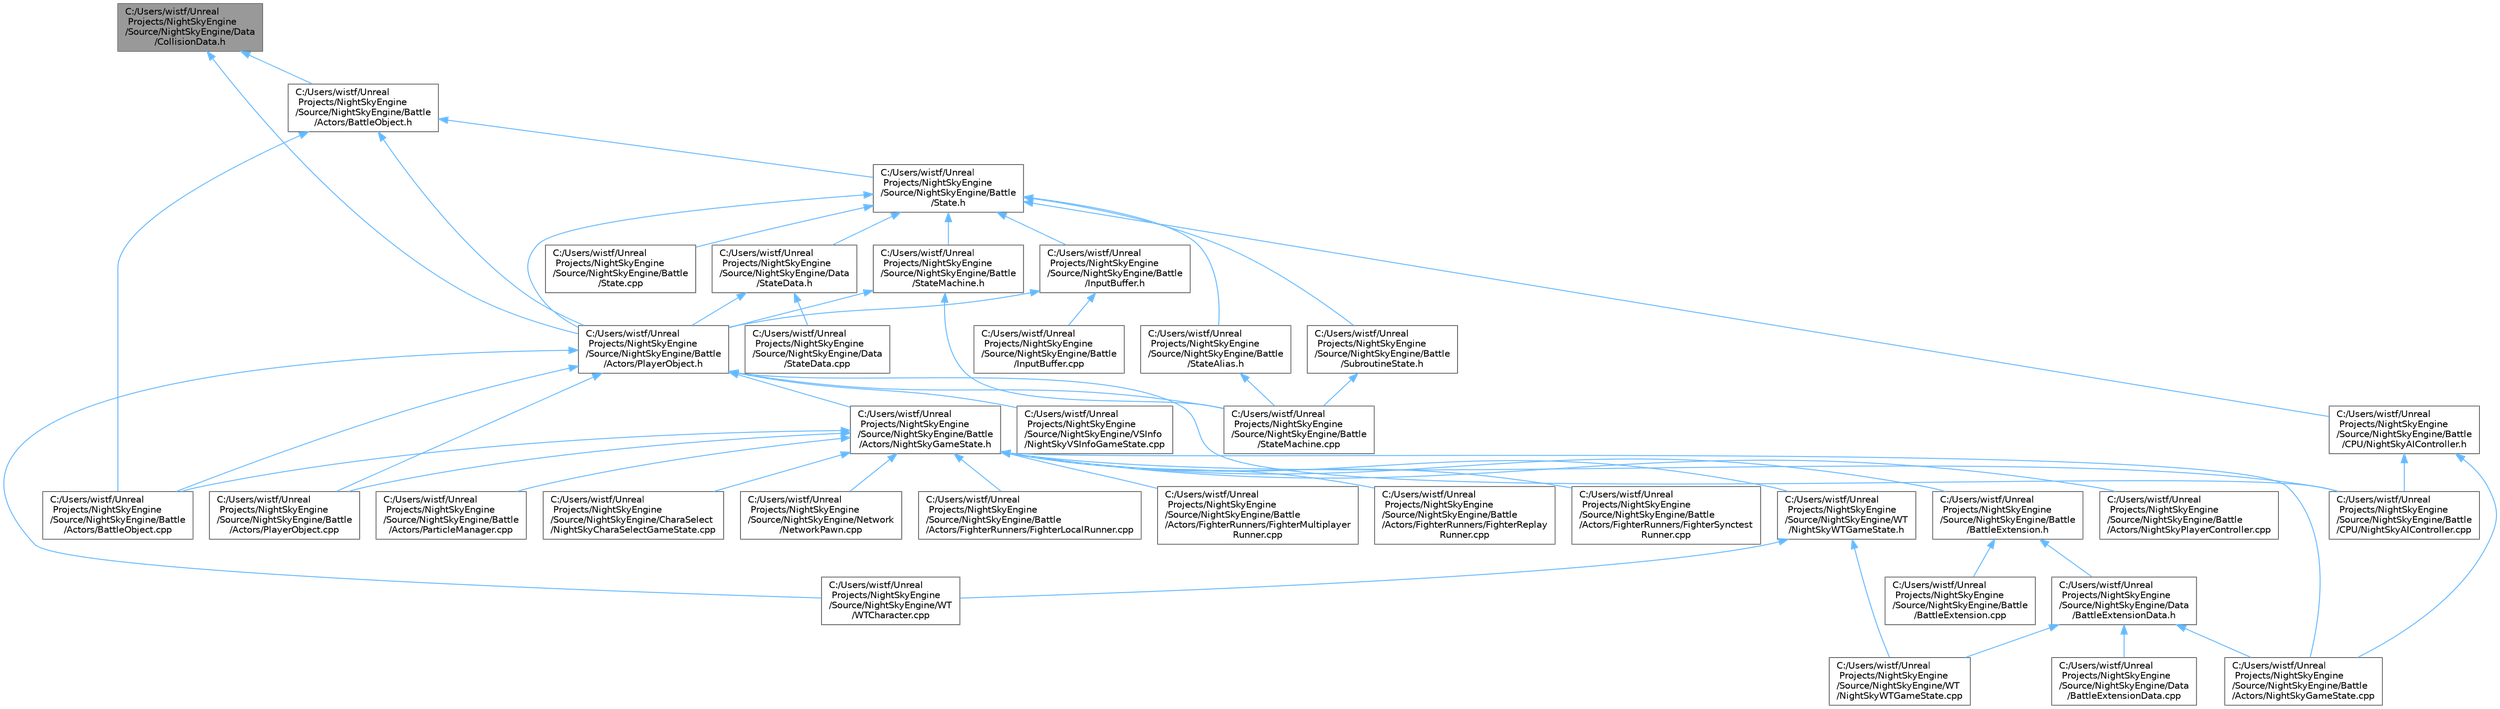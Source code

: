 digraph "C:/Users/wistf/Unreal Projects/NightSkyEngine/Source/NightSkyEngine/Data/CollisionData.h"
{
 // LATEX_PDF_SIZE
  bgcolor="transparent";
  edge [fontname=Helvetica,fontsize=10,labelfontname=Helvetica,labelfontsize=10];
  node [fontname=Helvetica,fontsize=10,shape=box,height=0.2,width=0.4];
  Node1 [id="Node000001",label="C:/Users/wistf/Unreal\l Projects/NightSkyEngine\l/Source/NightSkyEngine/Data\l/CollisionData.h",height=0.2,width=0.4,color="gray40", fillcolor="grey60", style="filled", fontcolor="black",tooltip=" "];
  Node1 -> Node2 [id="edge1_Node000001_Node000002",dir="back",color="steelblue1",style="solid",tooltip=" "];
  Node2 [id="Node000002",label="C:/Users/wistf/Unreal\l Projects/NightSkyEngine\l/Source/NightSkyEngine/Battle\l/Actors/BattleObject.h",height=0.2,width=0.4,color="grey40", fillcolor="white", style="filled",URL="$_battle_object_8h.html",tooltip=" "];
  Node2 -> Node3 [id="edge2_Node000002_Node000003",dir="back",color="steelblue1",style="solid",tooltip=" "];
  Node3 [id="Node000003",label="C:/Users/wistf/Unreal\l Projects/NightSkyEngine\l/Source/NightSkyEngine/Battle\l/Actors/BattleObject.cpp",height=0.2,width=0.4,color="grey40", fillcolor="white", style="filled",URL="$_battle_object_8cpp.html",tooltip=" "];
  Node2 -> Node4 [id="edge3_Node000002_Node000004",dir="back",color="steelblue1",style="solid",tooltip=" "];
  Node4 [id="Node000004",label="C:/Users/wistf/Unreal\l Projects/NightSkyEngine\l/Source/NightSkyEngine/Battle\l/Actors/PlayerObject.h",height=0.2,width=0.4,color="grey40", fillcolor="white", style="filled",URL="$_player_object_8h.html",tooltip=" "];
  Node4 -> Node3 [id="edge4_Node000004_Node000003",dir="back",color="steelblue1",style="solid",tooltip=" "];
  Node4 -> Node5 [id="edge5_Node000004_Node000005",dir="back",color="steelblue1",style="solid",tooltip=" "];
  Node5 [id="Node000005",label="C:/Users/wistf/Unreal\l Projects/NightSkyEngine\l/Source/NightSkyEngine/Battle\l/Actors/NightSkyGameState.h",height=0.2,width=0.4,color="grey40", fillcolor="white", style="filled",URL="$_night_sky_game_state_8h.html",tooltip=" "];
  Node5 -> Node3 [id="edge6_Node000005_Node000003",dir="back",color="steelblue1",style="solid",tooltip=" "];
  Node5 -> Node6 [id="edge7_Node000005_Node000006",dir="back",color="steelblue1",style="solid",tooltip=" "];
  Node6 [id="Node000006",label="C:/Users/wistf/Unreal\l Projects/NightSkyEngine\l/Source/NightSkyEngine/Battle\l/Actors/FighterRunners/FighterLocalRunner.cpp",height=0.2,width=0.4,color="grey40", fillcolor="white", style="filled",URL="$_fighter_local_runner_8cpp.html",tooltip=" "];
  Node5 -> Node7 [id="edge8_Node000005_Node000007",dir="back",color="steelblue1",style="solid",tooltip=" "];
  Node7 [id="Node000007",label="C:/Users/wistf/Unreal\l Projects/NightSkyEngine\l/Source/NightSkyEngine/Battle\l/Actors/FighterRunners/FighterMultiplayer\lRunner.cpp",height=0.2,width=0.4,color="grey40", fillcolor="white", style="filled",URL="$_fighter_multiplayer_runner_8cpp.html",tooltip=" "];
  Node5 -> Node8 [id="edge9_Node000005_Node000008",dir="back",color="steelblue1",style="solid",tooltip=" "];
  Node8 [id="Node000008",label="C:/Users/wistf/Unreal\l Projects/NightSkyEngine\l/Source/NightSkyEngine/Battle\l/Actors/FighterRunners/FighterReplay\lRunner.cpp",height=0.2,width=0.4,color="grey40", fillcolor="white", style="filled",URL="$_fighter_replay_runner_8cpp.html",tooltip=" "];
  Node5 -> Node9 [id="edge10_Node000005_Node000009",dir="back",color="steelblue1",style="solid",tooltip=" "];
  Node9 [id="Node000009",label="C:/Users/wistf/Unreal\l Projects/NightSkyEngine\l/Source/NightSkyEngine/Battle\l/Actors/FighterRunners/FighterSynctest\lRunner.cpp",height=0.2,width=0.4,color="grey40", fillcolor="white", style="filled",URL="$_fighter_synctest_runner_8cpp.html",tooltip=" "];
  Node5 -> Node10 [id="edge11_Node000005_Node000010",dir="back",color="steelblue1",style="solid",tooltip=" "];
  Node10 [id="Node000010",label="C:/Users/wistf/Unreal\l Projects/NightSkyEngine\l/Source/NightSkyEngine/Battle\l/Actors/NightSkyGameState.cpp",height=0.2,width=0.4,color="grey40", fillcolor="white", style="filled",URL="$_night_sky_game_state_8cpp.html",tooltip=" "];
  Node5 -> Node11 [id="edge12_Node000005_Node000011",dir="back",color="steelblue1",style="solid",tooltip=" "];
  Node11 [id="Node000011",label="C:/Users/wistf/Unreal\l Projects/NightSkyEngine\l/Source/NightSkyEngine/Battle\l/Actors/NightSkyPlayerController.cpp",height=0.2,width=0.4,color="grey40", fillcolor="white", style="filled",URL="$_night_sky_player_controller_8cpp.html",tooltip=" "];
  Node5 -> Node12 [id="edge13_Node000005_Node000012",dir="back",color="steelblue1",style="solid",tooltip=" "];
  Node12 [id="Node000012",label="C:/Users/wistf/Unreal\l Projects/NightSkyEngine\l/Source/NightSkyEngine/Battle\l/Actors/ParticleManager.cpp",height=0.2,width=0.4,color="grey40", fillcolor="white", style="filled",URL="$_particle_manager_8cpp.html",tooltip=" "];
  Node5 -> Node13 [id="edge14_Node000005_Node000013",dir="back",color="steelblue1",style="solid",tooltip=" "];
  Node13 [id="Node000013",label="C:/Users/wistf/Unreal\l Projects/NightSkyEngine\l/Source/NightSkyEngine/Battle\l/Actors/PlayerObject.cpp",height=0.2,width=0.4,color="grey40", fillcolor="white", style="filled",URL="$_player_object_8cpp.html",tooltip=" "];
  Node5 -> Node14 [id="edge15_Node000005_Node000014",dir="back",color="steelblue1",style="solid",tooltip=" "];
  Node14 [id="Node000014",label="C:/Users/wistf/Unreal\l Projects/NightSkyEngine\l/Source/NightSkyEngine/Battle\l/BattleExtension.h",height=0.2,width=0.4,color="grey40", fillcolor="white", style="filled",URL="$_battle_extension_8h.html",tooltip=" "];
  Node14 -> Node15 [id="edge16_Node000014_Node000015",dir="back",color="steelblue1",style="solid",tooltip=" "];
  Node15 [id="Node000015",label="C:/Users/wistf/Unreal\l Projects/NightSkyEngine\l/Source/NightSkyEngine/Battle\l/BattleExtension.cpp",height=0.2,width=0.4,color="grey40", fillcolor="white", style="filled",URL="$_battle_extension_8cpp.html",tooltip=" "];
  Node14 -> Node16 [id="edge17_Node000014_Node000016",dir="back",color="steelblue1",style="solid",tooltip=" "];
  Node16 [id="Node000016",label="C:/Users/wistf/Unreal\l Projects/NightSkyEngine\l/Source/NightSkyEngine/Data\l/BattleExtensionData.h",height=0.2,width=0.4,color="grey40", fillcolor="white", style="filled",URL="$_battle_extension_data_8h.html",tooltip=" "];
  Node16 -> Node10 [id="edge18_Node000016_Node000010",dir="back",color="steelblue1",style="solid",tooltip=" "];
  Node16 -> Node17 [id="edge19_Node000016_Node000017",dir="back",color="steelblue1",style="solid",tooltip=" "];
  Node17 [id="Node000017",label="C:/Users/wistf/Unreal\l Projects/NightSkyEngine\l/Source/NightSkyEngine/Data\l/BattleExtensionData.cpp",height=0.2,width=0.4,color="grey40", fillcolor="white", style="filled",URL="$_battle_extension_data_8cpp.html",tooltip=" "];
  Node16 -> Node18 [id="edge20_Node000016_Node000018",dir="back",color="steelblue1",style="solid",tooltip=" "];
  Node18 [id="Node000018",label="C:/Users/wistf/Unreal\l Projects/NightSkyEngine\l/Source/NightSkyEngine/WT\l/NightSkyWTGameState.cpp",height=0.2,width=0.4,color="grey40", fillcolor="white", style="filled",URL="$_night_sky_w_t_game_state_8cpp.html",tooltip=" "];
  Node5 -> Node19 [id="edge21_Node000005_Node000019",dir="back",color="steelblue1",style="solid",tooltip=" "];
  Node19 [id="Node000019",label="C:/Users/wistf/Unreal\l Projects/NightSkyEngine\l/Source/NightSkyEngine/Battle\l/CPU/NightSkyAIController.cpp",height=0.2,width=0.4,color="grey40", fillcolor="white", style="filled",URL="$_night_sky_a_i_controller_8cpp.html",tooltip=" "];
  Node5 -> Node20 [id="edge22_Node000005_Node000020",dir="back",color="steelblue1",style="solid",tooltip=" "];
  Node20 [id="Node000020",label="C:/Users/wistf/Unreal\l Projects/NightSkyEngine\l/Source/NightSkyEngine/CharaSelect\l/NightSkyCharaSelectGameState.cpp",height=0.2,width=0.4,color="grey40", fillcolor="white", style="filled",URL="$_night_sky_chara_select_game_state_8cpp.html",tooltip=" "];
  Node5 -> Node21 [id="edge23_Node000005_Node000021",dir="back",color="steelblue1",style="solid",tooltip=" "];
  Node21 [id="Node000021",label="C:/Users/wistf/Unreal\l Projects/NightSkyEngine\l/Source/NightSkyEngine/Network\l/NetworkPawn.cpp",height=0.2,width=0.4,color="grey40", fillcolor="white", style="filled",URL="$_network_pawn_8cpp.html",tooltip=" "];
  Node5 -> Node22 [id="edge24_Node000005_Node000022",dir="back",color="steelblue1",style="solid",tooltip=" "];
  Node22 [id="Node000022",label="C:/Users/wistf/Unreal\l Projects/NightSkyEngine\l/Source/NightSkyEngine/WT\l/NightSkyWTGameState.h",height=0.2,width=0.4,color="grey40", fillcolor="white", style="filled",URL="$_night_sky_w_t_game_state_8h.html",tooltip=" "];
  Node22 -> Node18 [id="edge25_Node000022_Node000018",dir="back",color="steelblue1",style="solid",tooltip=" "];
  Node22 -> Node23 [id="edge26_Node000022_Node000023",dir="back",color="steelblue1",style="solid",tooltip=" "];
  Node23 [id="Node000023",label="C:/Users/wistf/Unreal\l Projects/NightSkyEngine\l/Source/NightSkyEngine/WT\l/WTCharacter.cpp",height=0.2,width=0.4,color="grey40", fillcolor="white", style="filled",URL="$_w_t_character_8cpp.html",tooltip=" "];
  Node4 -> Node13 [id="edge27_Node000004_Node000013",dir="back",color="steelblue1",style="solid",tooltip=" "];
  Node4 -> Node19 [id="edge28_Node000004_Node000019",dir="back",color="steelblue1",style="solid",tooltip=" "];
  Node4 -> Node24 [id="edge29_Node000004_Node000024",dir="back",color="steelblue1",style="solid",tooltip=" "];
  Node24 [id="Node000024",label="C:/Users/wistf/Unreal\l Projects/NightSkyEngine\l/Source/NightSkyEngine/Battle\l/StateMachine.cpp",height=0.2,width=0.4,color="grey40", fillcolor="white", style="filled",URL="$_state_machine_8cpp.html",tooltip=" "];
  Node4 -> Node25 [id="edge30_Node000004_Node000025",dir="back",color="steelblue1",style="solid",tooltip=" "];
  Node25 [id="Node000025",label="C:/Users/wistf/Unreal\l Projects/NightSkyEngine\l/Source/NightSkyEngine/VSInfo\l/NightSkyVSInfoGameState.cpp",height=0.2,width=0.4,color="grey40", fillcolor="white", style="filled",URL="$_night_sky_v_s_info_game_state_8cpp.html",tooltip=" "];
  Node4 -> Node23 [id="edge31_Node000004_Node000023",dir="back",color="steelblue1",style="solid",tooltip=" "];
  Node2 -> Node26 [id="edge32_Node000002_Node000026",dir="back",color="steelblue1",style="solid",tooltip=" "];
  Node26 [id="Node000026",label="C:/Users/wistf/Unreal\l Projects/NightSkyEngine\l/Source/NightSkyEngine/Battle\l/State.h",height=0.2,width=0.4,color="grey40", fillcolor="white", style="filled",URL="$_state_8h.html",tooltip=" "];
  Node26 -> Node4 [id="edge33_Node000026_Node000004",dir="back",color="steelblue1",style="solid",tooltip=" "];
  Node26 -> Node27 [id="edge34_Node000026_Node000027",dir="back",color="steelblue1",style="solid",tooltip=" "];
  Node27 [id="Node000027",label="C:/Users/wistf/Unreal\l Projects/NightSkyEngine\l/Source/NightSkyEngine/Battle\l/CPU/NightSkyAIController.h",height=0.2,width=0.4,color="grey40", fillcolor="white", style="filled",URL="$_night_sky_a_i_controller_8h.html",tooltip=" "];
  Node27 -> Node10 [id="edge35_Node000027_Node000010",dir="back",color="steelblue1",style="solid",tooltip=" "];
  Node27 -> Node19 [id="edge36_Node000027_Node000019",dir="back",color="steelblue1",style="solid",tooltip=" "];
  Node26 -> Node28 [id="edge37_Node000026_Node000028",dir="back",color="steelblue1",style="solid",tooltip=" "];
  Node28 [id="Node000028",label="C:/Users/wistf/Unreal\l Projects/NightSkyEngine\l/Source/NightSkyEngine/Battle\l/InputBuffer.h",height=0.2,width=0.4,color="grey40", fillcolor="white", style="filled",URL="$_input_buffer_8h.html",tooltip=" "];
  Node28 -> Node4 [id="edge38_Node000028_Node000004",dir="back",color="steelblue1",style="solid",tooltip=" "];
  Node28 -> Node29 [id="edge39_Node000028_Node000029",dir="back",color="steelblue1",style="solid",tooltip=" "];
  Node29 [id="Node000029",label="C:/Users/wistf/Unreal\l Projects/NightSkyEngine\l/Source/NightSkyEngine/Battle\l/InputBuffer.cpp",height=0.2,width=0.4,color="grey40", fillcolor="white", style="filled",URL="$_input_buffer_8cpp.html",tooltip=" "];
  Node26 -> Node30 [id="edge40_Node000026_Node000030",dir="back",color="steelblue1",style="solid",tooltip=" "];
  Node30 [id="Node000030",label="C:/Users/wistf/Unreal\l Projects/NightSkyEngine\l/Source/NightSkyEngine/Battle\l/State.cpp",height=0.2,width=0.4,color="grey40", fillcolor="white", style="filled",URL="$_state_8cpp.html",tooltip=" "];
  Node26 -> Node31 [id="edge41_Node000026_Node000031",dir="back",color="steelblue1",style="solid",tooltip=" "];
  Node31 [id="Node000031",label="C:/Users/wistf/Unreal\l Projects/NightSkyEngine\l/Source/NightSkyEngine/Battle\l/StateAlias.h",height=0.2,width=0.4,color="grey40", fillcolor="white", style="filled",URL="$_state_alias_8h.html",tooltip=" "];
  Node31 -> Node24 [id="edge42_Node000031_Node000024",dir="back",color="steelblue1",style="solid",tooltip=" "];
  Node26 -> Node32 [id="edge43_Node000026_Node000032",dir="back",color="steelblue1",style="solid",tooltip=" "];
  Node32 [id="Node000032",label="C:/Users/wistf/Unreal\l Projects/NightSkyEngine\l/Source/NightSkyEngine/Battle\l/StateMachine.h",height=0.2,width=0.4,color="grey40", fillcolor="white", style="filled",URL="$_state_machine_8h.html",tooltip=" "];
  Node32 -> Node4 [id="edge44_Node000032_Node000004",dir="back",color="steelblue1",style="solid",tooltip=" "];
  Node32 -> Node24 [id="edge45_Node000032_Node000024",dir="back",color="steelblue1",style="solid",tooltip=" "];
  Node26 -> Node33 [id="edge46_Node000026_Node000033",dir="back",color="steelblue1",style="solid",tooltip=" "];
  Node33 [id="Node000033",label="C:/Users/wistf/Unreal\l Projects/NightSkyEngine\l/Source/NightSkyEngine/Battle\l/SubroutineState.h",height=0.2,width=0.4,color="grey40", fillcolor="white", style="filled",URL="$_subroutine_state_8h.html",tooltip=" "];
  Node33 -> Node24 [id="edge47_Node000033_Node000024",dir="back",color="steelblue1",style="solid",tooltip=" "];
  Node26 -> Node34 [id="edge48_Node000026_Node000034",dir="back",color="steelblue1",style="solid",tooltip=" "];
  Node34 [id="Node000034",label="C:/Users/wistf/Unreal\l Projects/NightSkyEngine\l/Source/NightSkyEngine/Data\l/StateData.h",height=0.2,width=0.4,color="grey40", fillcolor="white", style="filled",URL="$_state_data_8h.html",tooltip=" "];
  Node34 -> Node4 [id="edge49_Node000034_Node000004",dir="back",color="steelblue1",style="solid",tooltip=" "];
  Node34 -> Node35 [id="edge50_Node000034_Node000035",dir="back",color="steelblue1",style="solid",tooltip=" "];
  Node35 [id="Node000035",label="C:/Users/wistf/Unreal\l Projects/NightSkyEngine\l/Source/NightSkyEngine/Data\l/StateData.cpp",height=0.2,width=0.4,color="grey40", fillcolor="white", style="filled",URL="$_state_data_8cpp.html",tooltip=" "];
  Node1 -> Node4 [id="edge51_Node000001_Node000004",dir="back",color="steelblue1",style="solid",tooltip=" "];
}
